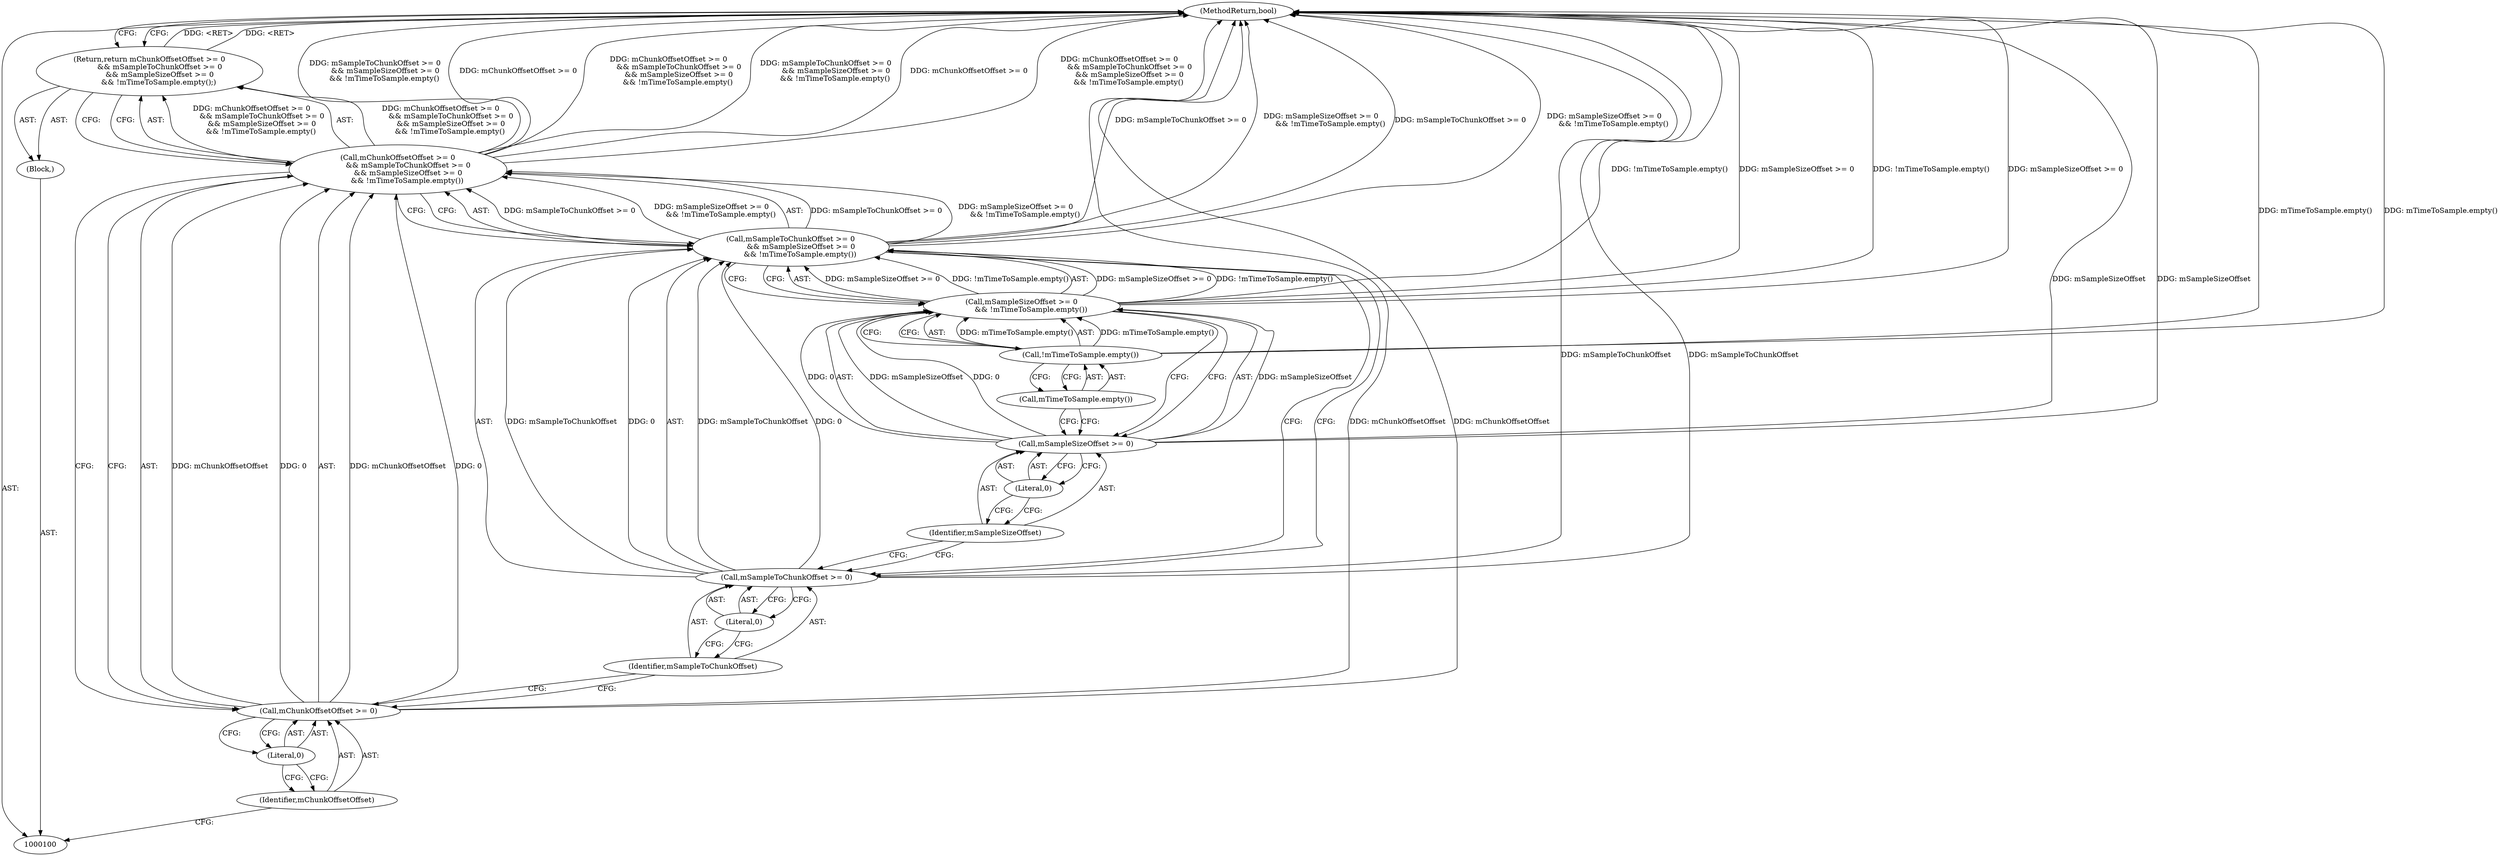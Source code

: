digraph "0_Android_45737cb776625f17384540523674761e6313e6d4_0" {
"1000117" [label="(MethodReturn,bool)"];
"1000101" [label="(Block,)"];
"1000103" [label="(Call,mChunkOffsetOffset >= 0\n         && mSampleToChunkOffset >= 0\n         && mSampleSizeOffset >= 0\n        && !mTimeToSample.empty())"];
"1000104" [label="(Call,mChunkOffsetOffset >= 0)"];
"1000105" [label="(Identifier,mChunkOffsetOffset)"];
"1000106" [label="(Literal,0)"];
"1000102" [label="(Return,return mChunkOffsetOffset >= 0\n         && mSampleToChunkOffset >= 0\n         && mSampleSizeOffset >= 0\n        && !mTimeToSample.empty();)"];
"1000107" [label="(Call,mSampleToChunkOffset >= 0\n         && mSampleSizeOffset >= 0\n        && !mTimeToSample.empty())"];
"1000108" [label="(Call,mSampleToChunkOffset >= 0)"];
"1000109" [label="(Identifier,mSampleToChunkOffset)"];
"1000110" [label="(Literal,0)"];
"1000111" [label="(Call,mSampleSizeOffset >= 0\n        && !mTimeToSample.empty())"];
"1000112" [label="(Call,mSampleSizeOffset >= 0)"];
"1000113" [label="(Identifier,mSampleSizeOffset)"];
"1000114" [label="(Literal,0)"];
"1000115" [label="(Call,!mTimeToSample.empty())"];
"1000116" [label="(Call,mTimeToSample.empty())"];
"1000117" -> "1000100"  [label="AST: "];
"1000117" -> "1000102"  [label="CFG: "];
"1000107" -> "1000117"  [label="DDG: mSampleToChunkOffset >= 0"];
"1000107" -> "1000117"  [label="DDG: mSampleSizeOffset >= 0\n        && !mTimeToSample.empty()"];
"1000103" -> "1000117"  [label="DDG: mSampleToChunkOffset >= 0\n         && mSampleSizeOffset >= 0\n        && !mTimeToSample.empty()"];
"1000103" -> "1000117"  [label="DDG: mChunkOffsetOffset >= 0"];
"1000103" -> "1000117"  [label="DDG: mChunkOffsetOffset >= 0\n         && mSampleToChunkOffset >= 0\n         && mSampleSizeOffset >= 0\n        && !mTimeToSample.empty()"];
"1000104" -> "1000117"  [label="DDG: mChunkOffsetOffset"];
"1000111" -> "1000117"  [label="DDG: !mTimeToSample.empty()"];
"1000111" -> "1000117"  [label="DDG: mSampleSizeOffset >= 0"];
"1000112" -> "1000117"  [label="DDG: mSampleSizeOffset"];
"1000108" -> "1000117"  [label="DDG: mSampleToChunkOffset"];
"1000115" -> "1000117"  [label="DDG: mTimeToSample.empty()"];
"1000102" -> "1000117"  [label="DDG: <RET>"];
"1000101" -> "1000100"  [label="AST: "];
"1000102" -> "1000101"  [label="AST: "];
"1000103" -> "1000102"  [label="AST: "];
"1000103" -> "1000104"  [label="CFG: "];
"1000103" -> "1000107"  [label="CFG: "];
"1000104" -> "1000103"  [label="AST: "];
"1000107" -> "1000103"  [label="AST: "];
"1000102" -> "1000103"  [label="CFG: "];
"1000103" -> "1000117"  [label="DDG: mSampleToChunkOffset >= 0\n         && mSampleSizeOffset >= 0\n        && !mTimeToSample.empty()"];
"1000103" -> "1000117"  [label="DDG: mChunkOffsetOffset >= 0"];
"1000103" -> "1000117"  [label="DDG: mChunkOffsetOffset >= 0\n         && mSampleToChunkOffset >= 0\n         && mSampleSizeOffset >= 0\n        && !mTimeToSample.empty()"];
"1000103" -> "1000102"  [label="DDG: mChunkOffsetOffset >= 0\n         && mSampleToChunkOffset >= 0\n         && mSampleSizeOffset >= 0\n        && !mTimeToSample.empty()"];
"1000104" -> "1000103"  [label="DDG: mChunkOffsetOffset"];
"1000104" -> "1000103"  [label="DDG: 0"];
"1000107" -> "1000103"  [label="DDG: mSampleToChunkOffset >= 0"];
"1000107" -> "1000103"  [label="DDG: mSampleSizeOffset >= 0\n        && !mTimeToSample.empty()"];
"1000104" -> "1000103"  [label="AST: "];
"1000104" -> "1000106"  [label="CFG: "];
"1000105" -> "1000104"  [label="AST: "];
"1000106" -> "1000104"  [label="AST: "];
"1000109" -> "1000104"  [label="CFG: "];
"1000103" -> "1000104"  [label="CFG: "];
"1000104" -> "1000117"  [label="DDG: mChunkOffsetOffset"];
"1000104" -> "1000103"  [label="DDG: mChunkOffsetOffset"];
"1000104" -> "1000103"  [label="DDG: 0"];
"1000105" -> "1000104"  [label="AST: "];
"1000105" -> "1000100"  [label="CFG: "];
"1000106" -> "1000105"  [label="CFG: "];
"1000106" -> "1000104"  [label="AST: "];
"1000106" -> "1000105"  [label="CFG: "];
"1000104" -> "1000106"  [label="CFG: "];
"1000102" -> "1000101"  [label="AST: "];
"1000102" -> "1000103"  [label="CFG: "];
"1000103" -> "1000102"  [label="AST: "];
"1000117" -> "1000102"  [label="CFG: "];
"1000102" -> "1000117"  [label="DDG: <RET>"];
"1000103" -> "1000102"  [label="DDG: mChunkOffsetOffset >= 0\n         && mSampleToChunkOffset >= 0\n         && mSampleSizeOffset >= 0\n        && !mTimeToSample.empty()"];
"1000107" -> "1000103"  [label="AST: "];
"1000107" -> "1000108"  [label="CFG: "];
"1000107" -> "1000111"  [label="CFG: "];
"1000108" -> "1000107"  [label="AST: "];
"1000111" -> "1000107"  [label="AST: "];
"1000103" -> "1000107"  [label="CFG: "];
"1000107" -> "1000117"  [label="DDG: mSampleToChunkOffset >= 0"];
"1000107" -> "1000117"  [label="DDG: mSampleSizeOffset >= 0\n        && !mTimeToSample.empty()"];
"1000107" -> "1000103"  [label="DDG: mSampleToChunkOffset >= 0"];
"1000107" -> "1000103"  [label="DDG: mSampleSizeOffset >= 0\n        && !mTimeToSample.empty()"];
"1000108" -> "1000107"  [label="DDG: mSampleToChunkOffset"];
"1000108" -> "1000107"  [label="DDG: 0"];
"1000111" -> "1000107"  [label="DDG: mSampleSizeOffset >= 0"];
"1000111" -> "1000107"  [label="DDG: !mTimeToSample.empty()"];
"1000108" -> "1000107"  [label="AST: "];
"1000108" -> "1000110"  [label="CFG: "];
"1000109" -> "1000108"  [label="AST: "];
"1000110" -> "1000108"  [label="AST: "];
"1000113" -> "1000108"  [label="CFG: "];
"1000107" -> "1000108"  [label="CFG: "];
"1000108" -> "1000117"  [label="DDG: mSampleToChunkOffset"];
"1000108" -> "1000107"  [label="DDG: mSampleToChunkOffset"];
"1000108" -> "1000107"  [label="DDG: 0"];
"1000109" -> "1000108"  [label="AST: "];
"1000109" -> "1000104"  [label="CFG: "];
"1000110" -> "1000109"  [label="CFG: "];
"1000110" -> "1000108"  [label="AST: "];
"1000110" -> "1000109"  [label="CFG: "];
"1000108" -> "1000110"  [label="CFG: "];
"1000111" -> "1000107"  [label="AST: "];
"1000111" -> "1000112"  [label="CFG: "];
"1000111" -> "1000115"  [label="CFG: "];
"1000112" -> "1000111"  [label="AST: "];
"1000115" -> "1000111"  [label="AST: "];
"1000107" -> "1000111"  [label="CFG: "];
"1000111" -> "1000117"  [label="DDG: !mTimeToSample.empty()"];
"1000111" -> "1000117"  [label="DDG: mSampleSizeOffset >= 0"];
"1000111" -> "1000107"  [label="DDG: mSampleSizeOffset >= 0"];
"1000111" -> "1000107"  [label="DDG: !mTimeToSample.empty()"];
"1000112" -> "1000111"  [label="DDG: mSampleSizeOffset"];
"1000112" -> "1000111"  [label="DDG: 0"];
"1000115" -> "1000111"  [label="DDG: mTimeToSample.empty()"];
"1000112" -> "1000111"  [label="AST: "];
"1000112" -> "1000114"  [label="CFG: "];
"1000113" -> "1000112"  [label="AST: "];
"1000114" -> "1000112"  [label="AST: "];
"1000116" -> "1000112"  [label="CFG: "];
"1000111" -> "1000112"  [label="CFG: "];
"1000112" -> "1000117"  [label="DDG: mSampleSizeOffset"];
"1000112" -> "1000111"  [label="DDG: mSampleSizeOffset"];
"1000112" -> "1000111"  [label="DDG: 0"];
"1000113" -> "1000112"  [label="AST: "];
"1000113" -> "1000108"  [label="CFG: "];
"1000114" -> "1000113"  [label="CFG: "];
"1000114" -> "1000112"  [label="AST: "];
"1000114" -> "1000113"  [label="CFG: "];
"1000112" -> "1000114"  [label="CFG: "];
"1000115" -> "1000111"  [label="AST: "];
"1000115" -> "1000116"  [label="CFG: "];
"1000116" -> "1000115"  [label="AST: "];
"1000111" -> "1000115"  [label="CFG: "];
"1000115" -> "1000117"  [label="DDG: mTimeToSample.empty()"];
"1000115" -> "1000111"  [label="DDG: mTimeToSample.empty()"];
"1000116" -> "1000115"  [label="AST: "];
"1000116" -> "1000112"  [label="CFG: "];
"1000115" -> "1000116"  [label="CFG: "];
}
